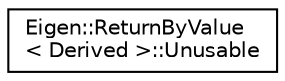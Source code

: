 digraph "Graphical Class Hierarchy"
{
  edge [fontname="Helvetica",fontsize="10",labelfontname="Helvetica",labelfontsize="10"];
  node [fontname="Helvetica",fontsize="10",shape=record];
  rankdir="LR";
  Node1 [label="Eigen::ReturnByValue\l\< Derived \>::Unusable",height=0.2,width=0.4,color="black", fillcolor="white", style="filled",URL="$class_eigen_1_1_return_by_value_1_1_unusable.html"];
}
